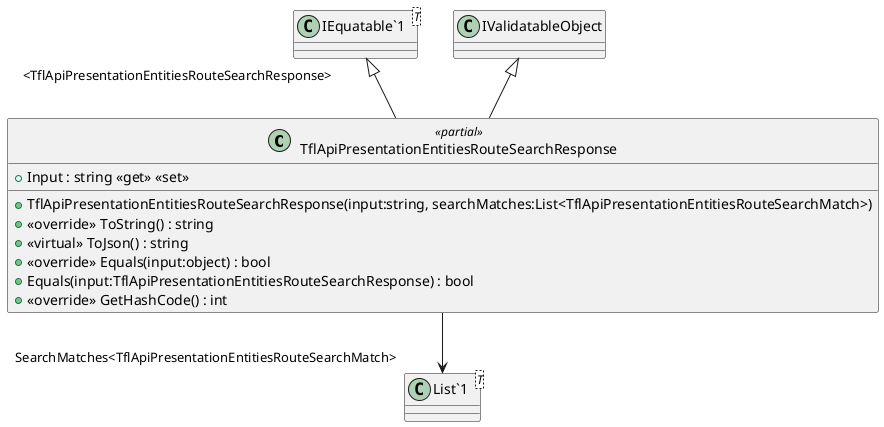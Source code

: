 @startuml
class TflApiPresentationEntitiesRouteSearchResponse <<partial>> {
    + TflApiPresentationEntitiesRouteSearchResponse(input:string, searchMatches:List<TflApiPresentationEntitiesRouteSearchMatch>)
    + Input : string <<get>> <<set>>
    + <<override>> ToString() : string
    + <<virtual>> ToJson() : string
    + <<override>> Equals(input:object) : bool
    + Equals(input:TflApiPresentationEntitiesRouteSearchResponse) : bool
    + <<override>> GetHashCode() : int
}
class "IEquatable`1"<T> {
}
class "List`1"<T> {
}
"IEquatable`1" "<TflApiPresentationEntitiesRouteSearchResponse>" <|-- TflApiPresentationEntitiesRouteSearchResponse
IValidatableObject <|-- TflApiPresentationEntitiesRouteSearchResponse
TflApiPresentationEntitiesRouteSearchResponse --> "SearchMatches<TflApiPresentationEntitiesRouteSearchMatch>" "List`1"
@enduml
